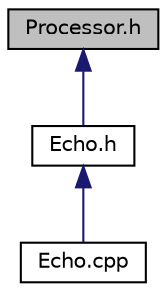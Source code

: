 digraph "Processor.h"
{
  edge [fontname="Helvetica",fontsize="10",labelfontname="Helvetica",labelfontsize="10"];
  node [fontname="Helvetica",fontsize="10",shape=record];
  Node3 [label="Processor.h",height=0.2,width=0.4,color="black", fillcolor="grey75", style="filled", fontcolor="black"];
  Node3 -> Node4 [dir="back",color="midnightblue",fontsize="10",style="solid"];
  Node4 [label="Echo.h",height=0.2,width=0.4,color="black", fillcolor="white", style="filled",URL="$Echo_8h.html"];
  Node4 -> Node5 [dir="back",color="midnightblue",fontsize="10",style="solid"];
  Node5 [label="Echo.cpp",height=0.2,width=0.4,color="black", fillcolor="white", style="filled",URL="$Echo_8cpp.html"];
}
